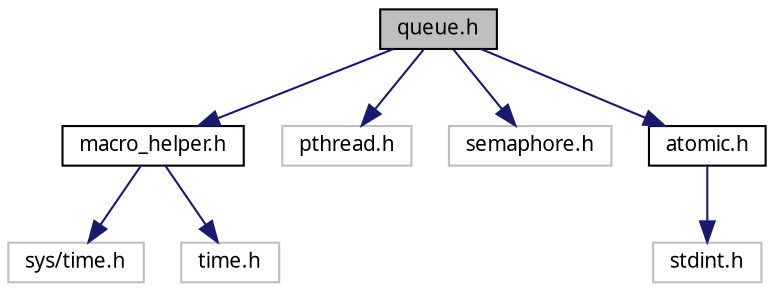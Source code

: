 digraph G
{
  bgcolor="transparent";
  edge [fontname="FreeSans.ttf",fontsize="10",labelfontname="FreeSans.ttf",labelfontsize="10"];
  node [fontname="FreeSans.ttf",fontsize="10",shape=record];
  Node1 [label="queue.h",height=0.2,width=0.4,color="black", fillcolor="grey75", style="filled" fontcolor="black"];
  Node1 -> Node2 [color="midnightblue",fontsize="10",style="solid",fontname="FreeSans.ttf"];
  Node2 [label="macro_helper.h",height=0.2,width=0.4,color="black",URL="$macro__helper_8h.html",tooltip="通用的宏集合"];
  Node2 -> Node3 [color="midnightblue",fontsize="10",style="solid",fontname="FreeSans.ttf"];
  Node3 [label="sys/time.h",height=0.2,width=0.4,color="grey75"];
  Node2 -> Node4 [color="midnightblue",fontsize="10",style="solid",fontname="FreeSans.ttf"];
  Node4 [label="time.h",height=0.2,width=0.4,color="grey75"];
  Node1 -> Node5 [color="midnightblue",fontsize="10",style="solid",fontname="FreeSans.ttf"];
  Node5 [label="pthread.h",height=0.2,width=0.4,color="grey75"];
  Node1 -> Node6 [color="midnightblue",fontsize="10",style="solid",fontname="FreeSans.ttf"];
  Node6 [label="semaphore.h",height=0.2,width=0.4,color="grey75"];
  Node1 -> Node7 [color="midnightblue",fontsize="10",style="solid",fontname="FreeSans.ttf"];
  Node7 [label="atomic.h",height=0.2,width=0.4,color="black",URL="$atomic_8h.html",tooltip="用户空间的原子操作"];
  Node7 -> Node8 [color="midnightblue",fontsize="10",style="solid",fontname="FreeSans.ttf"];
  Node8 [label="stdint.h",height=0.2,width=0.4,color="grey75"];
}
